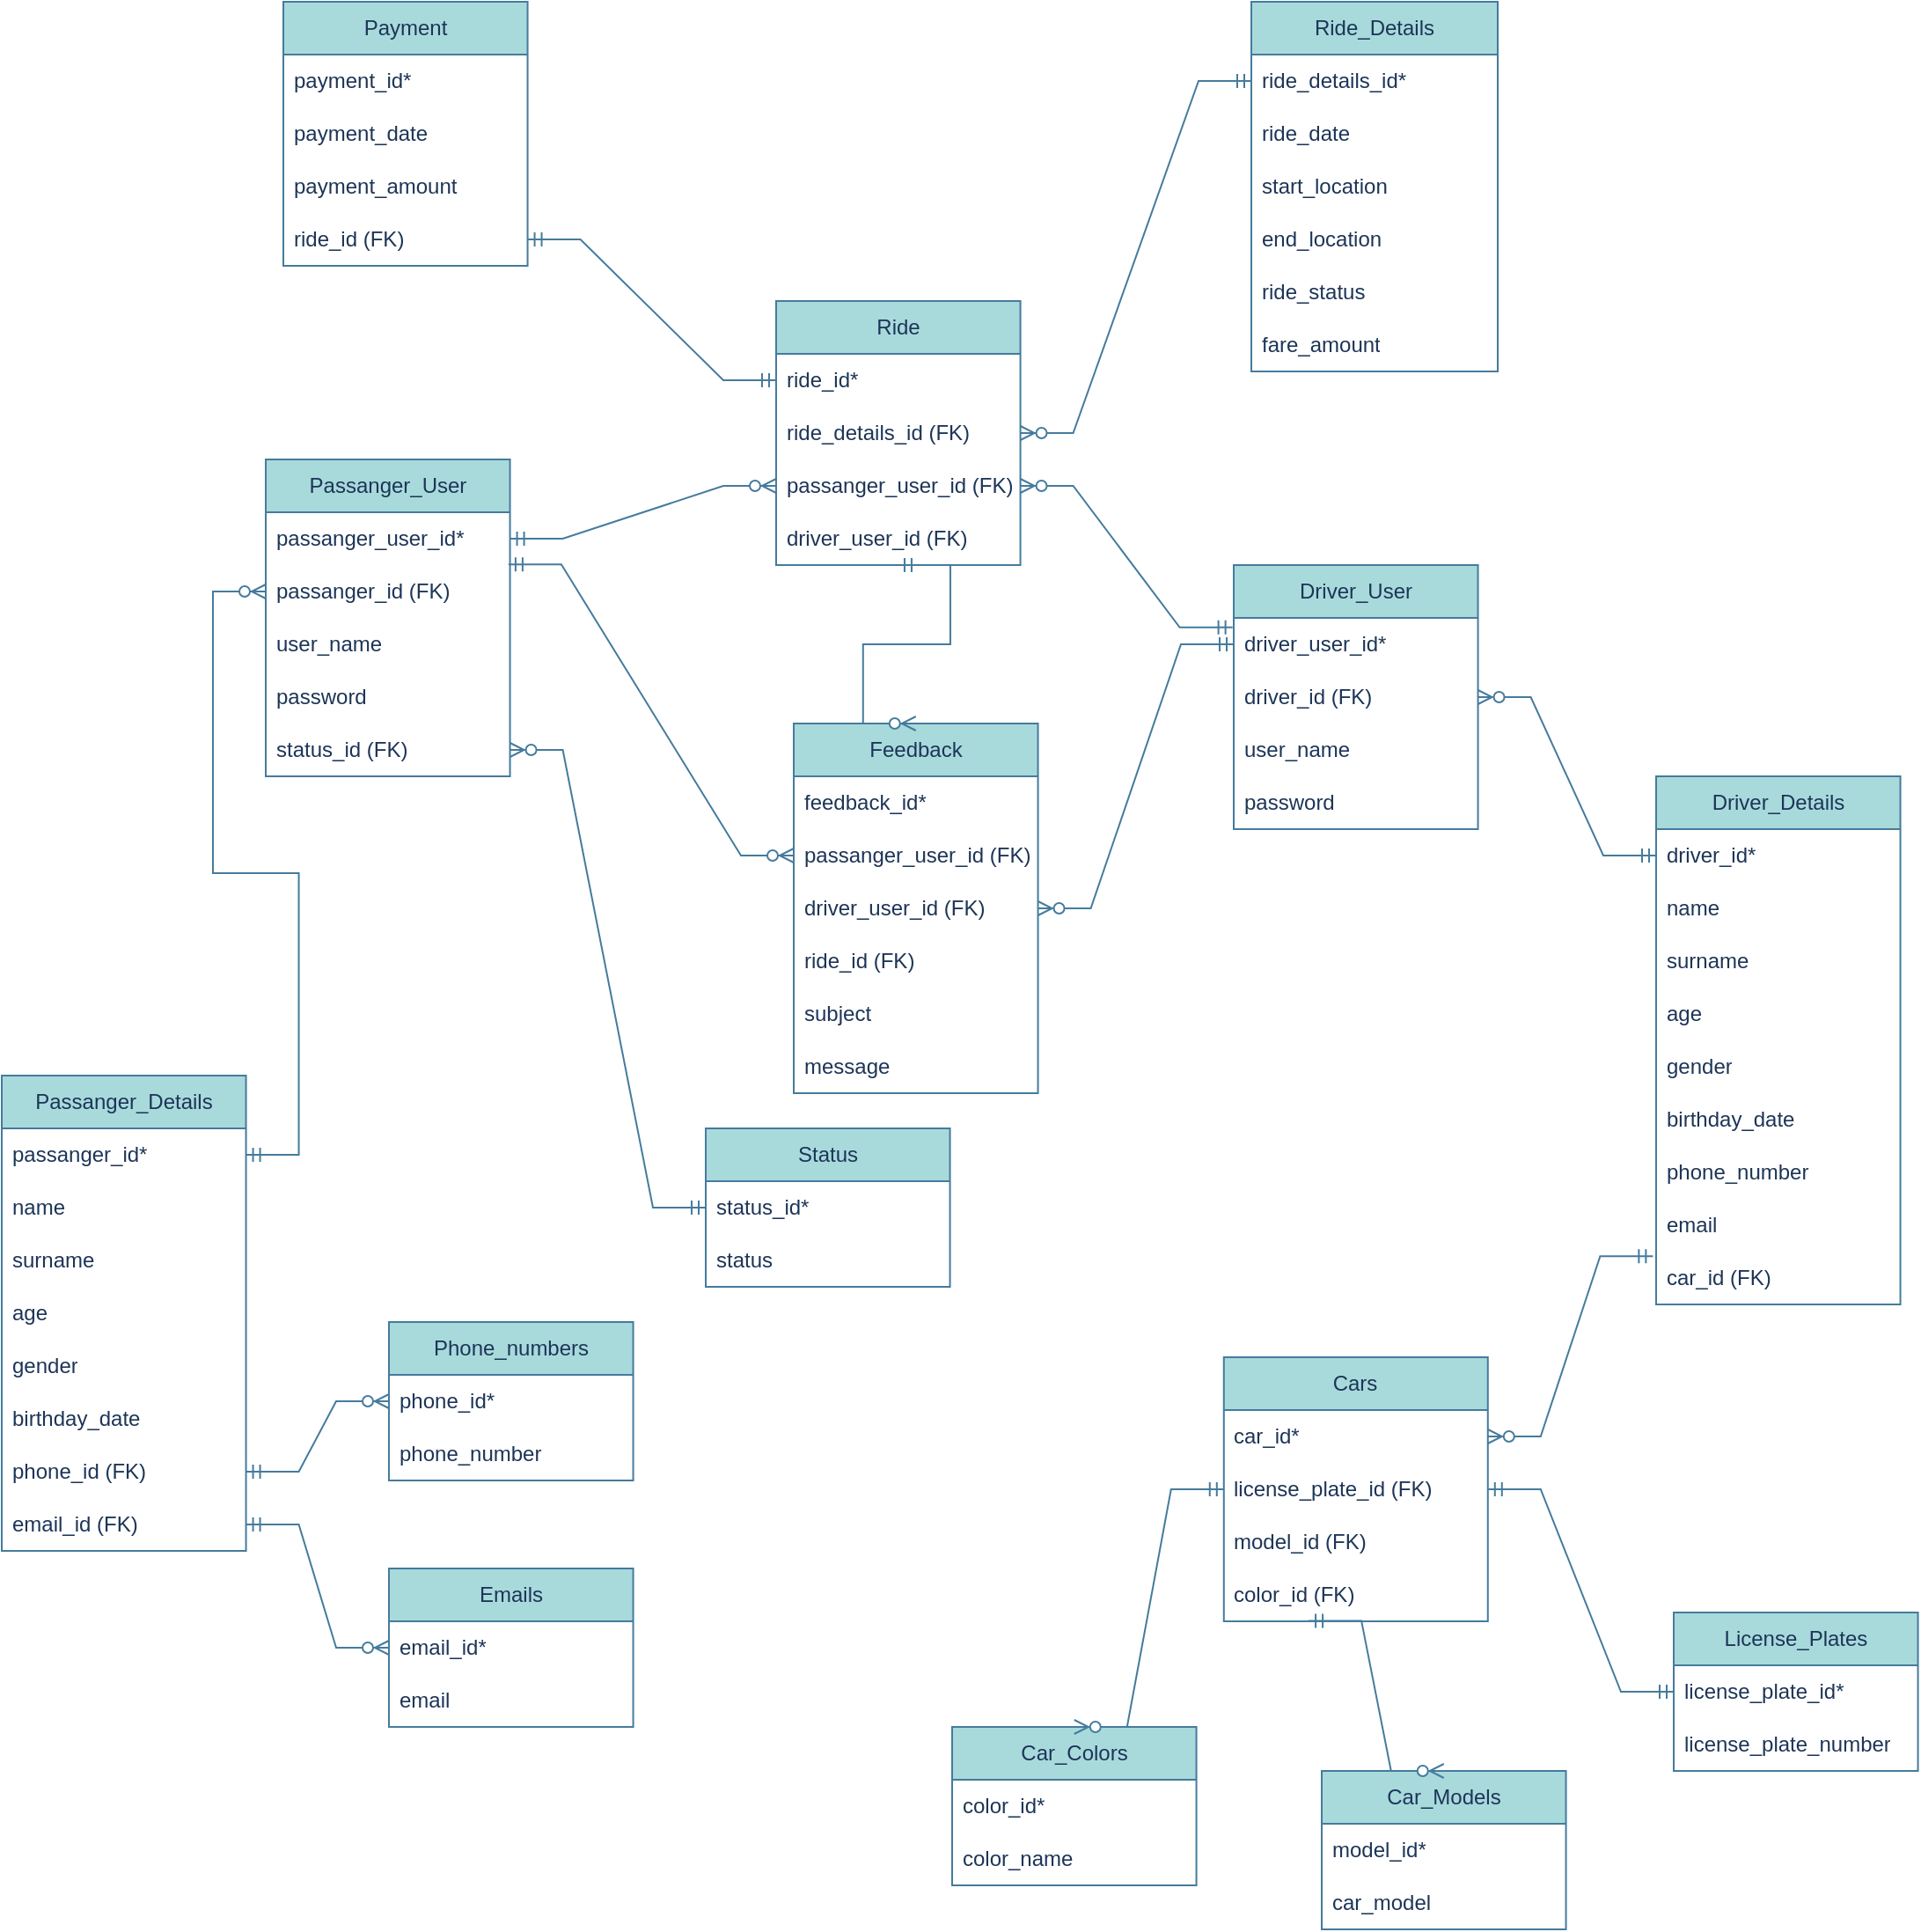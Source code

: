 <mxfile version="21.1.2" type="device">
  <diagram name="Page-1" id="oypxQ4XIu0FFfXPe1J0q">
    <mxGraphModel dx="1758" dy="2273" grid="1" gridSize="10" guides="1" tooltips="1" connect="1" arrows="1" fold="1" page="1" pageScale="1" pageWidth="1920" pageHeight="1200" math="0" shadow="0">
      <root>
        <mxCell id="0" />
        <mxCell id="1" parent="0" />
        <mxCell id="calgERfjeMDnUKyduBk7-1" value="Passanger_User" style="swimlane;fontStyle=0;childLayout=stackLayout;horizontal=1;startSize=30;horizontalStack=0;resizeParent=1;resizeParentMax=0;resizeLast=0;collapsible=1;marginBottom=0;whiteSpace=wrap;html=1;verticalAlign=middle;labelBackgroundColor=none;fillColor=#A8DADC;strokeColor=#457B9D;fontColor=#1D3557;rounded=0;" vertex="1" parent="1">
          <mxGeometry x="480" y="-190" width="138.78" height="180" as="geometry">
            <mxRectangle x="280" y="350" width="100" height="30" as="alternateBounds" />
          </mxGeometry>
        </mxCell>
        <mxCell id="calgERfjeMDnUKyduBk7-2" value="passanger_user_id*" style="text;strokeColor=none;fillColor=none;align=left;verticalAlign=middle;spacingLeft=4;spacingRight=4;overflow=hidden;points=[[0,0.5],[1,0.5]];portConstraint=eastwest;rotatable=0;whiteSpace=wrap;html=1;labelBackgroundColor=none;fontColor=#1D3557;rounded=0;" vertex="1" parent="calgERfjeMDnUKyduBk7-1">
          <mxGeometry y="30" width="138.78" height="30" as="geometry" />
        </mxCell>
        <mxCell id="calgERfjeMDnUKyduBk7-24" value="passanger_id (FK)" style="text;strokeColor=none;fillColor=none;align=left;verticalAlign=middle;spacingLeft=4;spacingRight=4;overflow=hidden;points=[[0,0.5],[1,0.5]];portConstraint=eastwest;rotatable=0;whiteSpace=wrap;html=1;labelBackgroundColor=none;fontColor=#1D3557;rounded=0;" vertex="1" parent="calgERfjeMDnUKyduBk7-1">
          <mxGeometry y="60" width="138.78" height="30" as="geometry" />
        </mxCell>
        <mxCell id="calgERfjeMDnUKyduBk7-3" value="user_name" style="text;strokeColor=none;fillColor=none;align=left;verticalAlign=middle;spacingLeft=4;spacingRight=4;overflow=hidden;points=[[0,0.5],[1,0.5]];portConstraint=eastwest;rotatable=0;whiteSpace=wrap;html=1;labelBackgroundColor=none;fontColor=#1D3557;rounded=0;" vertex="1" parent="calgERfjeMDnUKyduBk7-1">
          <mxGeometry y="90" width="138.78" height="30" as="geometry" />
        </mxCell>
        <mxCell id="calgERfjeMDnUKyduBk7-10" value="password" style="text;strokeColor=none;fillColor=none;align=left;verticalAlign=middle;spacingLeft=4;spacingRight=4;overflow=hidden;points=[[0,0.5],[1,0.5]];portConstraint=eastwest;rotatable=0;whiteSpace=wrap;html=1;labelBackgroundColor=none;fontColor=#1D3557;rounded=0;" vertex="1" parent="calgERfjeMDnUKyduBk7-1">
          <mxGeometry y="120" width="138.78" height="30" as="geometry" />
        </mxCell>
        <mxCell id="calgERfjeMDnUKyduBk7-117" value="status_id (FK)" style="text;strokeColor=none;fillColor=none;align=left;verticalAlign=middle;spacingLeft=4;spacingRight=4;overflow=hidden;points=[[0,0.5],[1,0.5]];portConstraint=eastwest;rotatable=0;whiteSpace=wrap;html=1;labelBackgroundColor=none;fontColor=#1D3557;rounded=0;" vertex="1" parent="calgERfjeMDnUKyduBk7-1">
          <mxGeometry y="150" width="138.78" height="30" as="geometry" />
        </mxCell>
        <mxCell id="calgERfjeMDnUKyduBk7-16" value="Passanger_Details" style="swimlane;fontStyle=0;childLayout=stackLayout;horizontal=1;startSize=30;horizontalStack=0;resizeParent=1;resizeParentMax=0;resizeLast=0;collapsible=1;marginBottom=0;whiteSpace=wrap;html=1;verticalAlign=middle;labelBackgroundColor=none;fillColor=#A8DADC;strokeColor=#457B9D;fontColor=#1D3557;rounded=0;" vertex="1" parent="1">
          <mxGeometry x="330" y="160" width="138.78" height="270" as="geometry">
            <mxRectangle x="280" y="350" width="100" height="30" as="alternateBounds" />
          </mxGeometry>
        </mxCell>
        <mxCell id="calgERfjeMDnUKyduBk7-17" value="passanger_id*" style="text;strokeColor=none;fillColor=none;align=left;verticalAlign=middle;spacingLeft=4;spacingRight=4;overflow=hidden;points=[[0,0.5],[1,0.5]];portConstraint=eastwest;rotatable=0;whiteSpace=wrap;html=1;labelBackgroundColor=none;fontColor=#1D3557;rounded=0;" vertex="1" parent="calgERfjeMDnUKyduBk7-16">
          <mxGeometry y="30" width="138.78" height="30" as="geometry" />
        </mxCell>
        <mxCell id="calgERfjeMDnUKyduBk7-18" value="name" style="text;strokeColor=none;fillColor=none;align=left;verticalAlign=middle;spacingLeft=4;spacingRight=4;overflow=hidden;points=[[0,0.5],[1,0.5]];portConstraint=eastwest;rotatable=0;whiteSpace=wrap;html=1;labelBackgroundColor=none;fontColor=#1D3557;rounded=0;" vertex="1" parent="calgERfjeMDnUKyduBk7-16">
          <mxGeometry y="60" width="138.78" height="30" as="geometry" />
        </mxCell>
        <mxCell id="calgERfjeMDnUKyduBk7-19" value="surname" style="text;strokeColor=none;fillColor=none;align=left;verticalAlign=middle;spacingLeft=4;spacingRight=4;overflow=hidden;points=[[0,0.5],[1,0.5]];portConstraint=eastwest;rotatable=0;whiteSpace=wrap;html=1;labelBackgroundColor=none;fontColor=#1D3557;rounded=0;" vertex="1" parent="calgERfjeMDnUKyduBk7-16">
          <mxGeometry y="90" width="138.78" height="30" as="geometry" />
        </mxCell>
        <mxCell id="calgERfjeMDnUKyduBk7-23" value="age" style="text;strokeColor=none;fillColor=none;align=left;verticalAlign=middle;spacingLeft=4;spacingRight=4;overflow=hidden;points=[[0,0.5],[1,0.5]];portConstraint=eastwest;rotatable=0;whiteSpace=wrap;html=1;labelBackgroundColor=none;fontColor=#1D3557;rounded=0;" vertex="1" parent="calgERfjeMDnUKyduBk7-16">
          <mxGeometry y="120" width="138.78" height="30" as="geometry" />
        </mxCell>
        <mxCell id="calgERfjeMDnUKyduBk7-27" value="gender" style="text;strokeColor=none;fillColor=none;align=left;verticalAlign=middle;spacingLeft=4;spacingRight=4;overflow=hidden;points=[[0,0.5],[1,0.5]];portConstraint=eastwest;rotatable=0;whiteSpace=wrap;html=1;labelBackgroundColor=none;fontColor=#1D3557;rounded=0;" vertex="1" parent="calgERfjeMDnUKyduBk7-16">
          <mxGeometry y="150" width="138.78" height="30" as="geometry" />
        </mxCell>
        <mxCell id="calgERfjeMDnUKyduBk7-22" value="birthday_date" style="text;strokeColor=none;fillColor=none;align=left;verticalAlign=middle;spacingLeft=4;spacingRight=4;overflow=hidden;points=[[0,0.5],[1,0.5]];portConstraint=eastwest;rotatable=0;whiteSpace=wrap;html=1;labelBackgroundColor=none;fontColor=#1D3557;rounded=0;" vertex="1" parent="calgERfjeMDnUKyduBk7-16">
          <mxGeometry y="180" width="138.78" height="30" as="geometry" />
        </mxCell>
        <mxCell id="calgERfjeMDnUKyduBk7-21" value="phone_id (FK)" style="text;strokeColor=none;fillColor=none;align=left;verticalAlign=middle;spacingLeft=4;spacingRight=4;overflow=hidden;points=[[0,0.5],[1,0.5]];portConstraint=eastwest;rotatable=0;whiteSpace=wrap;html=1;labelBackgroundColor=none;fontColor=#1D3557;rounded=0;" vertex="1" parent="calgERfjeMDnUKyduBk7-16">
          <mxGeometry y="210" width="138.78" height="30" as="geometry" />
        </mxCell>
        <mxCell id="calgERfjeMDnUKyduBk7-25" value="email_id (FK)" style="text;strokeColor=none;fillColor=none;align=left;verticalAlign=middle;spacingLeft=4;spacingRight=4;overflow=hidden;points=[[0,0.5],[1,0.5]];portConstraint=eastwest;rotatable=0;whiteSpace=wrap;html=1;labelBackgroundColor=none;fontColor=#1D3557;rounded=0;" vertex="1" parent="calgERfjeMDnUKyduBk7-16">
          <mxGeometry y="240" width="138.78" height="30" as="geometry" />
        </mxCell>
        <mxCell id="calgERfjeMDnUKyduBk7-28" value="" style="edgeStyle=entityRelationEdgeStyle;fontSize=12;html=1;endArrow=ERzeroToMany;startArrow=ERmandOne;rounded=0;exitX=1;exitY=0.5;exitDx=0;exitDy=0;entryX=0;entryY=0.5;entryDx=0;entryDy=0;labelBackgroundColor=none;fontColor=default;strokeColor=#457B9D;" edge="1" parent="1" source="calgERfjeMDnUKyduBk7-17" target="calgERfjeMDnUKyduBk7-24">
          <mxGeometry width="100" height="100" relative="1" as="geometry">
            <mxPoint x="286" y="780" as="sourcePoint" />
            <mxPoint x="386" y="680" as="targetPoint" />
          </mxGeometry>
        </mxCell>
        <mxCell id="calgERfjeMDnUKyduBk7-29" value="Driver_User" style="swimlane;fontStyle=0;childLayout=stackLayout;horizontal=1;startSize=30;horizontalStack=0;resizeParent=1;resizeParentMax=0;resizeLast=0;collapsible=1;marginBottom=0;whiteSpace=wrap;html=1;verticalAlign=middle;labelBackgroundColor=none;fillColor=#A8DADC;strokeColor=#457B9D;fontColor=#1D3557;rounded=0;" vertex="1" parent="1">
          <mxGeometry x="1030" y="-130" width="138.78" height="150" as="geometry">
            <mxRectangle x="280" y="350" width="100" height="30" as="alternateBounds" />
          </mxGeometry>
        </mxCell>
        <mxCell id="calgERfjeMDnUKyduBk7-30" value="driver_user_id*" style="text;strokeColor=none;fillColor=none;align=left;verticalAlign=middle;spacingLeft=4;spacingRight=4;overflow=hidden;points=[[0,0.5],[1,0.5]];portConstraint=eastwest;rotatable=0;whiteSpace=wrap;html=1;labelBackgroundColor=none;fontColor=#1D3557;rounded=0;" vertex="1" parent="calgERfjeMDnUKyduBk7-29">
          <mxGeometry y="30" width="138.78" height="30" as="geometry" />
        </mxCell>
        <mxCell id="calgERfjeMDnUKyduBk7-37" value="driver_id (FK)" style="text;strokeColor=none;fillColor=none;align=left;verticalAlign=middle;spacingLeft=4;spacingRight=4;overflow=hidden;points=[[0,0.5],[1,0.5]];portConstraint=eastwest;rotatable=0;whiteSpace=wrap;html=1;labelBackgroundColor=none;fontColor=#1D3557;rounded=0;" vertex="1" parent="calgERfjeMDnUKyduBk7-29">
          <mxGeometry y="60" width="138.78" height="30" as="geometry" />
        </mxCell>
        <mxCell id="calgERfjeMDnUKyduBk7-36" value="user_name" style="text;strokeColor=none;fillColor=none;align=left;verticalAlign=middle;spacingLeft=4;spacingRight=4;overflow=hidden;points=[[0,0.5],[1,0.5]];portConstraint=eastwest;rotatable=0;whiteSpace=wrap;html=1;labelBackgroundColor=none;fontColor=#1D3557;rounded=0;" vertex="1" parent="calgERfjeMDnUKyduBk7-29">
          <mxGeometry y="90" width="138.78" height="30" as="geometry" />
        </mxCell>
        <mxCell id="calgERfjeMDnUKyduBk7-35" value="password" style="text;strokeColor=none;fillColor=none;align=left;verticalAlign=middle;spacingLeft=4;spacingRight=4;overflow=hidden;points=[[0,0.5],[1,0.5]];portConstraint=eastwest;rotatable=0;whiteSpace=wrap;html=1;labelBackgroundColor=none;fontColor=#1D3557;rounded=0;" vertex="1" parent="calgERfjeMDnUKyduBk7-29">
          <mxGeometry y="120" width="138.78" height="30" as="geometry" />
        </mxCell>
        <mxCell id="calgERfjeMDnUKyduBk7-38" value="Driver_Details" style="swimlane;fontStyle=0;childLayout=stackLayout;horizontal=1;startSize=30;horizontalStack=0;resizeParent=1;resizeParentMax=0;resizeLast=0;collapsible=1;marginBottom=0;whiteSpace=wrap;html=1;verticalAlign=middle;labelBackgroundColor=none;fillColor=#A8DADC;strokeColor=#457B9D;fontColor=#1D3557;rounded=0;" vertex="1" parent="1">
          <mxGeometry x="1270" y="-10" width="138.78" height="300" as="geometry">
            <mxRectangle x="280" y="350" width="100" height="30" as="alternateBounds" />
          </mxGeometry>
        </mxCell>
        <mxCell id="calgERfjeMDnUKyduBk7-39" value="driver_id*" style="text;strokeColor=none;fillColor=none;align=left;verticalAlign=middle;spacingLeft=4;spacingRight=4;overflow=hidden;points=[[0,0.5],[1,0.5]];portConstraint=eastwest;rotatable=0;whiteSpace=wrap;html=1;labelBackgroundColor=none;fontColor=#1D3557;rounded=0;" vertex="1" parent="calgERfjeMDnUKyduBk7-38">
          <mxGeometry y="30" width="138.78" height="30" as="geometry" />
        </mxCell>
        <mxCell id="calgERfjeMDnUKyduBk7-40" value="name" style="text;strokeColor=none;fillColor=none;align=left;verticalAlign=middle;spacingLeft=4;spacingRight=4;overflow=hidden;points=[[0,0.5],[1,0.5]];portConstraint=eastwest;rotatable=0;whiteSpace=wrap;html=1;labelBackgroundColor=none;fontColor=#1D3557;rounded=0;" vertex="1" parent="calgERfjeMDnUKyduBk7-38">
          <mxGeometry y="60" width="138.78" height="30" as="geometry" />
        </mxCell>
        <mxCell id="calgERfjeMDnUKyduBk7-41" value="surname" style="text;strokeColor=none;fillColor=none;align=left;verticalAlign=middle;spacingLeft=4;spacingRight=4;overflow=hidden;points=[[0,0.5],[1,0.5]];portConstraint=eastwest;rotatable=0;whiteSpace=wrap;html=1;labelBackgroundColor=none;fontColor=#1D3557;rounded=0;" vertex="1" parent="calgERfjeMDnUKyduBk7-38">
          <mxGeometry y="90" width="138.78" height="30" as="geometry" />
        </mxCell>
        <mxCell id="calgERfjeMDnUKyduBk7-42" value="age" style="text;strokeColor=none;fillColor=none;align=left;verticalAlign=middle;spacingLeft=4;spacingRight=4;overflow=hidden;points=[[0,0.5],[1,0.5]];portConstraint=eastwest;rotatable=0;whiteSpace=wrap;html=1;labelBackgroundColor=none;fontColor=#1D3557;rounded=0;" vertex="1" parent="calgERfjeMDnUKyduBk7-38">
          <mxGeometry y="120" width="138.78" height="30" as="geometry" />
        </mxCell>
        <mxCell id="calgERfjeMDnUKyduBk7-43" value="gender" style="text;strokeColor=none;fillColor=none;align=left;verticalAlign=middle;spacingLeft=4;spacingRight=4;overflow=hidden;points=[[0,0.5],[1,0.5]];portConstraint=eastwest;rotatable=0;whiteSpace=wrap;html=1;labelBackgroundColor=none;fontColor=#1D3557;rounded=0;" vertex="1" parent="calgERfjeMDnUKyduBk7-38">
          <mxGeometry y="150" width="138.78" height="30" as="geometry" />
        </mxCell>
        <mxCell id="calgERfjeMDnUKyduBk7-44" value="birthday_date" style="text;strokeColor=none;fillColor=none;align=left;verticalAlign=middle;spacingLeft=4;spacingRight=4;overflow=hidden;points=[[0,0.5],[1,0.5]];portConstraint=eastwest;rotatable=0;whiteSpace=wrap;html=1;labelBackgroundColor=none;fontColor=#1D3557;rounded=0;" vertex="1" parent="calgERfjeMDnUKyduBk7-38">
          <mxGeometry y="180" width="138.78" height="30" as="geometry" />
        </mxCell>
        <mxCell id="calgERfjeMDnUKyduBk7-45" value="phone_number" style="text;strokeColor=none;fillColor=none;align=left;verticalAlign=middle;spacingLeft=4;spacingRight=4;overflow=hidden;points=[[0,0.5],[1,0.5]];portConstraint=eastwest;rotatable=0;whiteSpace=wrap;html=1;labelBackgroundColor=none;fontColor=#1D3557;rounded=0;" vertex="1" parent="calgERfjeMDnUKyduBk7-38">
          <mxGeometry y="210" width="138.78" height="30" as="geometry" />
        </mxCell>
        <mxCell id="calgERfjeMDnUKyduBk7-46" value="email" style="text;strokeColor=none;fillColor=none;align=left;verticalAlign=middle;spacingLeft=4;spacingRight=4;overflow=hidden;points=[[0,0.5],[1,0.5]];portConstraint=eastwest;rotatable=0;whiteSpace=wrap;html=1;labelBackgroundColor=none;fontColor=#1D3557;rounded=0;" vertex="1" parent="calgERfjeMDnUKyduBk7-38">
          <mxGeometry y="240" width="138.78" height="30" as="geometry" />
        </mxCell>
        <mxCell id="calgERfjeMDnUKyduBk7-49" value="car_id (FK)" style="text;strokeColor=none;fillColor=none;align=left;verticalAlign=middle;spacingLeft=4;spacingRight=4;overflow=hidden;points=[[0,0.5],[1,0.5]];portConstraint=eastwest;rotatable=0;whiteSpace=wrap;html=1;labelBackgroundColor=none;fontColor=#1D3557;rounded=0;" vertex="1" parent="calgERfjeMDnUKyduBk7-38">
          <mxGeometry y="270" width="138.78" height="30" as="geometry" />
        </mxCell>
        <mxCell id="calgERfjeMDnUKyduBk7-50" value="Cars" style="swimlane;fontStyle=0;childLayout=stackLayout;horizontal=1;startSize=30;horizontalStack=0;resizeParent=1;resizeParentMax=0;resizeLast=0;collapsible=1;marginBottom=0;whiteSpace=wrap;html=1;verticalAlign=middle;labelBackgroundColor=none;fillColor=#A8DADC;strokeColor=#457B9D;fontColor=#1D3557;rounded=0;" vertex="1" parent="1">
          <mxGeometry x="1024.39" y="320" width="150" height="150" as="geometry">
            <mxRectangle x="280" y="350" width="100" height="30" as="alternateBounds" />
          </mxGeometry>
        </mxCell>
        <mxCell id="calgERfjeMDnUKyduBk7-51" value="car_id*" style="text;strokeColor=none;fillColor=none;align=left;verticalAlign=middle;spacingLeft=4;spacingRight=4;overflow=hidden;points=[[0,0.5],[1,0.5]];portConstraint=eastwest;rotatable=0;whiteSpace=wrap;html=1;labelBackgroundColor=none;fontColor=#1D3557;rounded=0;" vertex="1" parent="calgERfjeMDnUKyduBk7-50">
          <mxGeometry y="30" width="150" height="30" as="geometry" />
        </mxCell>
        <mxCell id="calgERfjeMDnUKyduBk7-55" value="license_plate_id (FK)" style="text;strokeColor=none;fillColor=none;align=left;verticalAlign=middle;spacingLeft=4;spacingRight=4;overflow=hidden;points=[[0,0.5],[1,0.5]];portConstraint=eastwest;rotatable=0;whiteSpace=wrap;html=1;labelBackgroundColor=none;fontColor=#1D3557;rounded=0;" vertex="1" parent="calgERfjeMDnUKyduBk7-50">
          <mxGeometry y="60" width="150" height="30" as="geometry" />
        </mxCell>
        <mxCell id="calgERfjeMDnUKyduBk7-52" value="model_id (FK)" style="text;strokeColor=none;fillColor=none;align=left;verticalAlign=middle;spacingLeft=4;spacingRight=4;overflow=hidden;points=[[0,0.5],[1,0.5]];portConstraint=eastwest;rotatable=0;whiteSpace=wrap;html=1;labelBackgroundColor=none;fontColor=#1D3557;rounded=0;" vertex="1" parent="calgERfjeMDnUKyduBk7-50">
          <mxGeometry y="90" width="150" height="30" as="geometry" />
        </mxCell>
        <mxCell id="calgERfjeMDnUKyduBk7-54" value="color_id (FK)" style="text;strokeColor=none;fillColor=none;align=left;verticalAlign=middle;spacingLeft=4;spacingRight=4;overflow=hidden;points=[[0,0.5],[1,0.5]];portConstraint=eastwest;rotatable=0;whiteSpace=wrap;html=1;labelBackgroundColor=none;fontColor=#1D3557;rounded=0;" vertex="1" parent="calgERfjeMDnUKyduBk7-50">
          <mxGeometry y="120" width="150" height="30" as="geometry" />
        </mxCell>
        <mxCell id="calgERfjeMDnUKyduBk7-56" value="License_Plates" style="swimlane;fontStyle=0;childLayout=stackLayout;horizontal=1;startSize=30;horizontalStack=0;resizeParent=1;resizeParentMax=0;resizeLast=0;collapsible=1;marginBottom=0;whiteSpace=wrap;html=1;verticalAlign=middle;labelBackgroundColor=none;fillColor=#A8DADC;strokeColor=#457B9D;fontColor=#1D3557;rounded=0;" vertex="1" parent="1">
          <mxGeometry x="1280" y="465" width="138.78" height="90" as="geometry">
            <mxRectangle x="280" y="350" width="100" height="30" as="alternateBounds" />
          </mxGeometry>
        </mxCell>
        <mxCell id="calgERfjeMDnUKyduBk7-57" value="license_plate_id*" style="text;strokeColor=none;fillColor=none;align=left;verticalAlign=middle;spacingLeft=4;spacingRight=4;overflow=hidden;points=[[0,0.5],[1,0.5]];portConstraint=eastwest;rotatable=0;whiteSpace=wrap;html=1;labelBackgroundColor=none;fontColor=#1D3557;rounded=0;" vertex="1" parent="calgERfjeMDnUKyduBk7-56">
          <mxGeometry y="30" width="138.78" height="30" as="geometry" />
        </mxCell>
        <mxCell id="calgERfjeMDnUKyduBk7-58" value="license_plate_number" style="text;strokeColor=none;fillColor=none;align=left;verticalAlign=middle;spacingLeft=4;spacingRight=4;overflow=hidden;points=[[0,0.5],[1,0.5]];portConstraint=eastwest;rotatable=0;whiteSpace=wrap;html=1;labelBackgroundColor=none;fontColor=#1D3557;rounded=0;" vertex="1" parent="calgERfjeMDnUKyduBk7-56">
          <mxGeometry y="60" width="138.78" height="30" as="geometry" />
        </mxCell>
        <mxCell id="calgERfjeMDnUKyduBk7-61" value="Car_Models" style="swimlane;fontStyle=0;childLayout=stackLayout;horizontal=1;startSize=30;horizontalStack=0;resizeParent=1;resizeParentMax=0;resizeLast=0;collapsible=1;marginBottom=0;whiteSpace=wrap;html=1;verticalAlign=middle;labelBackgroundColor=none;fillColor=#A8DADC;strokeColor=#457B9D;fontColor=#1D3557;rounded=0;" vertex="1" parent="1">
          <mxGeometry x="1080" y="555" width="138.78" height="90" as="geometry">
            <mxRectangle x="280" y="350" width="100" height="30" as="alternateBounds" />
          </mxGeometry>
        </mxCell>
        <mxCell id="calgERfjeMDnUKyduBk7-62" value="model_id*" style="text;strokeColor=none;fillColor=none;align=left;verticalAlign=middle;spacingLeft=4;spacingRight=4;overflow=hidden;points=[[0,0.5],[1,0.5]];portConstraint=eastwest;rotatable=0;whiteSpace=wrap;html=1;labelBackgroundColor=none;fontColor=#1D3557;rounded=0;" vertex="1" parent="calgERfjeMDnUKyduBk7-61">
          <mxGeometry y="30" width="138.78" height="30" as="geometry" />
        </mxCell>
        <mxCell id="calgERfjeMDnUKyduBk7-63" value="car_model" style="text;strokeColor=none;fillColor=none;align=left;verticalAlign=middle;spacingLeft=4;spacingRight=4;overflow=hidden;points=[[0,0.5],[1,0.5]];portConstraint=eastwest;rotatable=0;whiteSpace=wrap;html=1;labelBackgroundColor=none;fontColor=#1D3557;rounded=0;" vertex="1" parent="calgERfjeMDnUKyduBk7-61">
          <mxGeometry y="60" width="138.78" height="30" as="geometry" />
        </mxCell>
        <mxCell id="calgERfjeMDnUKyduBk7-64" value="Car_Colors" style="swimlane;fontStyle=0;childLayout=stackLayout;horizontal=1;startSize=30;horizontalStack=0;resizeParent=1;resizeParentMax=0;resizeLast=0;collapsible=1;marginBottom=0;whiteSpace=wrap;html=1;verticalAlign=middle;labelBackgroundColor=none;fillColor=#A8DADC;strokeColor=#457B9D;fontColor=#1D3557;rounded=0;" vertex="1" parent="1">
          <mxGeometry x="870" y="530" width="138.78" height="90" as="geometry">
            <mxRectangle x="280" y="350" width="100" height="30" as="alternateBounds" />
          </mxGeometry>
        </mxCell>
        <mxCell id="calgERfjeMDnUKyduBk7-66" value="color_id*" style="text;strokeColor=none;fillColor=none;align=left;verticalAlign=middle;spacingLeft=4;spacingRight=4;overflow=hidden;points=[[0,0.5],[1,0.5]];portConstraint=eastwest;rotatable=0;whiteSpace=wrap;html=1;labelBackgroundColor=none;fontColor=#1D3557;rounded=0;" vertex="1" parent="calgERfjeMDnUKyduBk7-64">
          <mxGeometry y="30" width="138.78" height="30" as="geometry" />
        </mxCell>
        <mxCell id="calgERfjeMDnUKyduBk7-68" value="color_name" style="text;strokeColor=none;fillColor=none;align=left;verticalAlign=middle;spacingLeft=4;spacingRight=4;overflow=hidden;points=[[0,0.5],[1,0.5]];portConstraint=eastwest;rotatable=0;whiteSpace=wrap;html=1;labelBackgroundColor=none;fontColor=#1D3557;rounded=0;" vertex="1" parent="calgERfjeMDnUKyduBk7-64">
          <mxGeometry y="60" width="138.78" height="30" as="geometry" />
        </mxCell>
        <mxCell id="calgERfjeMDnUKyduBk7-69" value="" style="edgeStyle=entityRelationEdgeStyle;fontSize=12;html=1;endArrow=ERmandOne;startArrow=ERmandOne;rounded=0;entryX=0;entryY=0.5;entryDx=0;entryDy=0;exitX=1;exitY=0.5;exitDx=0;exitDy=0;labelBackgroundColor=none;fontColor=default;strokeColor=#457B9D;" edge="1" parent="1" source="calgERfjeMDnUKyduBk7-55" target="calgERfjeMDnUKyduBk7-57">
          <mxGeometry width="100" height="100" relative="1" as="geometry">
            <mxPoint x="1525" y="774" as="sourcePoint" />
            <mxPoint x="1656" y="680" as="targetPoint" />
          </mxGeometry>
        </mxCell>
        <mxCell id="calgERfjeMDnUKyduBk7-70" value="" style="edgeStyle=entityRelationEdgeStyle;fontSize=12;html=1;endArrow=ERzeroToMany;startArrow=ERmandOne;rounded=0;entryX=0.5;entryY=0;entryDx=0;entryDy=0;exitX=0.321;exitY=0.99;exitDx=0;exitDy=0;labelBackgroundColor=none;fontColor=default;strokeColor=#457B9D;exitPerimeter=0;" edge="1" parent="1" source="calgERfjeMDnUKyduBk7-54" target="calgERfjeMDnUKyduBk7-61">
          <mxGeometry width="100" height="100" relative="1" as="geometry">
            <mxPoint x="1536" y="930" as="sourcePoint" />
            <mxPoint x="1636" y="830" as="targetPoint" />
          </mxGeometry>
        </mxCell>
        <mxCell id="calgERfjeMDnUKyduBk7-71" value="" style="edgeStyle=entityRelationEdgeStyle;fontSize=12;html=1;endArrow=ERzeroToMany;startArrow=ERmandOne;rounded=0;labelBackgroundColor=none;fontColor=default;strokeColor=#457B9D;exitX=0;exitY=0.5;exitDx=0;exitDy=0;entryX=0.5;entryY=0;entryDx=0;entryDy=0;" edge="1" parent="1" source="calgERfjeMDnUKyduBk7-55" target="calgERfjeMDnUKyduBk7-64">
          <mxGeometry width="100" height="100" relative="1" as="geometry">
            <mxPoint x="1559" y="505" as="sourcePoint" />
            <mxPoint x="1340" y="685" as="targetPoint" />
          </mxGeometry>
        </mxCell>
        <mxCell id="calgERfjeMDnUKyduBk7-72" value="" style="edgeStyle=entityRelationEdgeStyle;fontSize=12;html=1;endArrow=ERzeroToMany;startArrow=ERmandOne;rounded=0;exitX=-0.013;exitY=0.086;exitDx=0;exitDy=0;entryX=1;entryY=0.5;entryDx=0;entryDy=0;labelBackgroundColor=none;fontColor=default;strokeColor=#457B9D;exitPerimeter=0;" edge="1" parent="1" source="calgERfjeMDnUKyduBk7-49" target="calgERfjeMDnUKyduBk7-51">
          <mxGeometry width="100" height="100" relative="1" as="geometry">
            <mxPoint x="1286" y="870" as="sourcePoint" />
            <mxPoint x="1386" y="770" as="targetPoint" />
          </mxGeometry>
        </mxCell>
        <mxCell id="calgERfjeMDnUKyduBk7-73" value="" style="edgeStyle=entityRelationEdgeStyle;fontSize=12;html=1;endArrow=ERzeroToMany;startArrow=ERmandOne;rounded=0;exitX=0;exitY=0.5;exitDx=0;exitDy=0;entryX=1;entryY=0.5;entryDx=0;entryDy=0;labelBackgroundColor=none;fontColor=default;strokeColor=#457B9D;" edge="1" parent="1" source="calgERfjeMDnUKyduBk7-39" target="calgERfjeMDnUKyduBk7-37">
          <mxGeometry width="100" height="100" relative="1" as="geometry">
            <mxPoint x="696" y="860" as="sourcePoint" />
            <mxPoint x="796" y="760" as="targetPoint" />
          </mxGeometry>
        </mxCell>
        <mxCell id="calgERfjeMDnUKyduBk7-74" value="Ride" style="swimlane;fontStyle=0;childLayout=stackLayout;horizontal=1;startSize=30;horizontalStack=0;resizeParent=1;resizeParentMax=0;resizeLast=0;collapsible=1;marginBottom=0;whiteSpace=wrap;html=1;verticalAlign=middle;labelBackgroundColor=none;fillColor=#A8DADC;strokeColor=#457B9D;fontColor=#1D3557;rounded=0;" vertex="1" parent="1">
          <mxGeometry x="770" y="-280" width="138.78" height="150" as="geometry">
            <mxRectangle x="280" y="350" width="100" height="30" as="alternateBounds" />
          </mxGeometry>
        </mxCell>
        <mxCell id="calgERfjeMDnUKyduBk7-130" style="edgeStyle=orthogonalEdgeStyle;rounded=0;orthogonalLoop=1;jettySize=auto;html=1;exitX=1;exitY=0.5;exitDx=0;exitDy=0;labelBackgroundColor=none;fontColor=default;strokeColor=#457B9D;" edge="1" parent="calgERfjeMDnUKyduBk7-74" source="calgERfjeMDnUKyduBk7-75">
          <mxGeometry relative="1" as="geometry">
            <mxPoint x="138.421" y="45.421" as="targetPoint" />
          </mxGeometry>
        </mxCell>
        <mxCell id="calgERfjeMDnUKyduBk7-75" value="ride_id*" style="text;strokeColor=none;fillColor=none;align=left;verticalAlign=middle;spacingLeft=4;spacingRight=4;overflow=hidden;points=[[0,0.5],[1,0.5]];portConstraint=eastwest;rotatable=0;whiteSpace=wrap;html=1;labelBackgroundColor=none;fontColor=#1D3557;rounded=0;" vertex="1" parent="calgERfjeMDnUKyduBk7-74">
          <mxGeometry y="30" width="138.78" height="30" as="geometry" />
        </mxCell>
        <mxCell id="calgERfjeMDnUKyduBk7-76" value="ride_details_id (FK)" style="text;strokeColor=none;fillColor=none;align=left;verticalAlign=middle;spacingLeft=4;spacingRight=4;overflow=hidden;points=[[0,0.5],[1,0.5]];portConstraint=eastwest;rotatable=0;whiteSpace=wrap;html=1;labelBackgroundColor=none;fontColor=#1D3557;rounded=0;" vertex="1" parent="calgERfjeMDnUKyduBk7-74">
          <mxGeometry y="60" width="138.78" height="30" as="geometry" />
        </mxCell>
        <mxCell id="calgERfjeMDnUKyduBk7-77" value="passanger_user_id (FK)" style="text;strokeColor=none;fillColor=none;align=left;verticalAlign=middle;spacingLeft=4;spacingRight=4;overflow=hidden;points=[[0,0.5],[1,0.5]];portConstraint=eastwest;rotatable=0;whiteSpace=wrap;html=1;labelBackgroundColor=none;fontColor=#1D3557;rounded=0;" vertex="1" parent="calgERfjeMDnUKyduBk7-74">
          <mxGeometry y="90" width="138.78" height="30" as="geometry" />
        </mxCell>
        <mxCell id="calgERfjeMDnUKyduBk7-78" value="driver_user_id (FK)" style="text;strokeColor=none;fillColor=none;align=left;verticalAlign=middle;spacingLeft=4;spacingRight=4;overflow=hidden;points=[[0,0.5],[1,0.5]];portConstraint=eastwest;rotatable=0;whiteSpace=wrap;html=1;labelBackgroundColor=none;fontColor=#1D3557;rounded=0;" vertex="1" parent="calgERfjeMDnUKyduBk7-74">
          <mxGeometry y="120" width="138.78" height="30" as="geometry" />
        </mxCell>
        <mxCell id="calgERfjeMDnUKyduBk7-79" value="Ride_Details" style="swimlane;fontStyle=0;childLayout=stackLayout;horizontal=1;startSize=30;horizontalStack=0;resizeParent=1;resizeParentMax=0;resizeLast=0;collapsible=1;marginBottom=0;whiteSpace=wrap;html=1;verticalAlign=middle;labelBackgroundColor=none;fillColor=#A8DADC;strokeColor=#457B9D;fontColor=#1D3557;rounded=0;" vertex="1" parent="1">
          <mxGeometry x="1040" y="-450" width="140" height="210" as="geometry">
            <mxRectangle x="280" y="350" width="100" height="30" as="alternateBounds" />
          </mxGeometry>
        </mxCell>
        <mxCell id="calgERfjeMDnUKyduBk7-80" value="ride_details_id*" style="text;strokeColor=none;fillColor=none;align=left;verticalAlign=middle;spacingLeft=4;spacingRight=4;overflow=hidden;points=[[0,0.5],[1,0.5]];portConstraint=eastwest;rotatable=0;whiteSpace=wrap;html=1;labelBackgroundColor=none;fontColor=#1D3557;rounded=0;" vertex="1" parent="calgERfjeMDnUKyduBk7-79">
          <mxGeometry y="30" width="140" height="30" as="geometry" />
        </mxCell>
        <mxCell id="calgERfjeMDnUKyduBk7-88" value="ride_date" style="text;strokeColor=none;fillColor=none;align=left;verticalAlign=middle;spacingLeft=4;spacingRight=4;overflow=hidden;points=[[0,0.5],[1,0.5]];portConstraint=eastwest;rotatable=0;whiteSpace=wrap;html=1;labelBackgroundColor=none;fontColor=#1D3557;rounded=0;" vertex="1" parent="calgERfjeMDnUKyduBk7-79">
          <mxGeometry y="60" width="140" height="30" as="geometry" />
        </mxCell>
        <mxCell id="calgERfjeMDnUKyduBk7-87" value="start_location" style="text;strokeColor=none;fillColor=none;align=left;verticalAlign=middle;spacingLeft=4;spacingRight=4;overflow=hidden;points=[[0,0.5],[1,0.5]];portConstraint=eastwest;rotatable=0;whiteSpace=wrap;html=1;labelBackgroundColor=none;fontColor=#1D3557;rounded=0;" vertex="1" parent="calgERfjeMDnUKyduBk7-79">
          <mxGeometry y="90" width="140" height="30" as="geometry" />
        </mxCell>
        <mxCell id="calgERfjeMDnUKyduBk7-86" value="end_location" style="text;strokeColor=none;fillColor=none;align=left;verticalAlign=middle;spacingLeft=4;spacingRight=4;overflow=hidden;points=[[0,0.5],[1,0.5]];portConstraint=eastwest;rotatable=0;whiteSpace=wrap;html=1;labelBackgroundColor=none;fontColor=#1D3557;rounded=0;" vertex="1" parent="calgERfjeMDnUKyduBk7-79">
          <mxGeometry y="120" width="140" height="30" as="geometry" />
        </mxCell>
        <mxCell id="calgERfjeMDnUKyduBk7-85" value="ride_status" style="text;strokeColor=none;fillColor=none;align=left;verticalAlign=middle;spacingLeft=4;spacingRight=4;overflow=hidden;points=[[0,0.5],[1,0.5]];portConstraint=eastwest;rotatable=0;whiteSpace=wrap;html=1;labelBackgroundColor=none;fontColor=#1D3557;rounded=0;" vertex="1" parent="calgERfjeMDnUKyduBk7-79">
          <mxGeometry y="150" width="140" height="30" as="geometry" />
        </mxCell>
        <mxCell id="calgERfjeMDnUKyduBk7-84" value="fare_amount" style="text;strokeColor=none;fillColor=none;align=left;verticalAlign=middle;spacingLeft=4;spacingRight=4;overflow=hidden;points=[[0,0.5],[1,0.5]];portConstraint=eastwest;rotatable=0;whiteSpace=wrap;html=1;labelBackgroundColor=none;fontColor=#1D3557;rounded=0;" vertex="1" parent="calgERfjeMDnUKyduBk7-79">
          <mxGeometry y="180" width="140" height="30" as="geometry" />
        </mxCell>
        <mxCell id="calgERfjeMDnUKyduBk7-89" value="Emails" style="swimlane;fontStyle=0;childLayout=stackLayout;horizontal=1;startSize=30;horizontalStack=0;resizeParent=1;resizeParentMax=0;resizeLast=0;collapsible=1;marginBottom=0;whiteSpace=wrap;html=1;verticalAlign=middle;labelBackgroundColor=none;fillColor=#A8DADC;strokeColor=#457B9D;fontColor=#1D3557;rounded=0;" vertex="1" parent="1">
          <mxGeometry x="550" y="440" width="138.78" height="90" as="geometry">
            <mxRectangle x="280" y="350" width="100" height="30" as="alternateBounds" />
          </mxGeometry>
        </mxCell>
        <mxCell id="calgERfjeMDnUKyduBk7-90" value="email_id*" style="text;strokeColor=none;fillColor=none;align=left;verticalAlign=middle;spacingLeft=4;spacingRight=4;overflow=hidden;points=[[0,0.5],[1,0.5]];portConstraint=eastwest;rotatable=0;whiteSpace=wrap;html=1;labelBackgroundColor=none;fontColor=#1D3557;rounded=0;" vertex="1" parent="calgERfjeMDnUKyduBk7-89">
          <mxGeometry y="30" width="138.78" height="30" as="geometry" />
        </mxCell>
        <mxCell id="calgERfjeMDnUKyduBk7-91" value="email" style="text;strokeColor=none;fillColor=none;align=left;verticalAlign=middle;spacingLeft=4;spacingRight=4;overflow=hidden;points=[[0,0.5],[1,0.5]];portConstraint=eastwest;rotatable=0;whiteSpace=wrap;html=1;labelBackgroundColor=none;fontColor=#1D3557;rounded=0;" vertex="1" parent="calgERfjeMDnUKyduBk7-89">
          <mxGeometry y="60" width="138.78" height="30" as="geometry" />
        </mxCell>
        <mxCell id="calgERfjeMDnUKyduBk7-94" value="Phone_numbers" style="swimlane;fontStyle=0;childLayout=stackLayout;horizontal=1;startSize=30;horizontalStack=0;resizeParent=1;resizeParentMax=0;resizeLast=0;collapsible=1;marginBottom=0;whiteSpace=wrap;html=1;verticalAlign=middle;labelBackgroundColor=none;fillColor=#A8DADC;strokeColor=#457B9D;fontColor=#1D3557;rounded=0;" vertex="1" parent="1">
          <mxGeometry x="550" y="300" width="138.78" height="90" as="geometry">
            <mxRectangle x="280" y="350" width="100" height="30" as="alternateBounds" />
          </mxGeometry>
        </mxCell>
        <mxCell id="calgERfjeMDnUKyduBk7-95" value="phone_id*" style="text;strokeColor=none;fillColor=none;align=left;verticalAlign=middle;spacingLeft=4;spacingRight=4;overflow=hidden;points=[[0,0.5],[1,0.5]];portConstraint=eastwest;rotatable=0;whiteSpace=wrap;html=1;labelBackgroundColor=none;fontColor=#1D3557;rounded=0;" vertex="1" parent="calgERfjeMDnUKyduBk7-94">
          <mxGeometry y="30" width="138.78" height="30" as="geometry" />
        </mxCell>
        <mxCell id="calgERfjeMDnUKyduBk7-96" value="phone_number" style="text;strokeColor=none;fillColor=none;align=left;verticalAlign=middle;spacingLeft=4;spacingRight=4;overflow=hidden;points=[[0,0.5],[1,0.5]];portConstraint=eastwest;rotatable=0;whiteSpace=wrap;html=1;labelBackgroundColor=none;fontColor=#1D3557;rounded=0;" vertex="1" parent="calgERfjeMDnUKyduBk7-94">
          <mxGeometry y="60" width="138.78" height="30" as="geometry" />
        </mxCell>
        <mxCell id="calgERfjeMDnUKyduBk7-97" value="" style="edgeStyle=entityRelationEdgeStyle;fontSize=12;html=1;endArrow=ERzeroToMany;startArrow=ERmandOne;rounded=0;exitX=1;exitY=0.5;exitDx=0;exitDy=0;entryX=0;entryY=0.5;entryDx=0;entryDy=0;labelBackgroundColor=none;fontColor=default;strokeColor=#457B9D;" edge="1" parent="1" source="calgERfjeMDnUKyduBk7-21" target="calgERfjeMDnUKyduBk7-95">
          <mxGeometry width="100" height="100" relative="1" as="geometry">
            <mxPoint x="380" y="990" as="sourcePoint" />
            <mxPoint x="440" y="890" as="targetPoint" />
          </mxGeometry>
        </mxCell>
        <mxCell id="calgERfjeMDnUKyduBk7-99" value="" style="edgeStyle=entityRelationEdgeStyle;fontSize=12;html=1;endArrow=ERzeroToMany;startArrow=ERmandOne;rounded=0;exitX=1;exitY=0.5;exitDx=0;exitDy=0;entryX=0;entryY=0.5;entryDx=0;entryDy=0;labelBackgroundColor=none;fontColor=default;strokeColor=#457B9D;" edge="1" parent="1" source="calgERfjeMDnUKyduBk7-25" target="calgERfjeMDnUKyduBk7-90">
          <mxGeometry width="100" height="100" relative="1" as="geometry">
            <mxPoint x="210" y="905" as="sourcePoint" />
            <mxPoint x="189" y="1075" as="targetPoint" />
          </mxGeometry>
        </mxCell>
        <mxCell id="calgERfjeMDnUKyduBk7-103" value="" style="edgeStyle=entityRelationEdgeStyle;fontSize=12;html=1;endArrow=ERzeroToMany;startArrow=ERmandOne;rounded=0;entryX=0;entryY=0.5;entryDx=0;entryDy=0;exitX=1;exitY=0.5;exitDx=0;exitDy=0;labelBackgroundColor=none;fontColor=default;strokeColor=#457B9D;" edge="1" parent="1" source="calgERfjeMDnUKyduBk7-2" target="calgERfjeMDnUKyduBk7-77">
          <mxGeometry width="100" height="100" relative="1" as="geometry">
            <mxPoint x="559" y="615" as="sourcePoint" />
            <mxPoint x="681" y="480" as="targetPoint" />
          </mxGeometry>
        </mxCell>
        <mxCell id="calgERfjeMDnUKyduBk7-104" value="" style="edgeStyle=entityRelationEdgeStyle;fontSize=12;html=1;endArrow=ERzeroToMany;startArrow=ERmandOne;rounded=0;exitX=-0.005;exitY=0.181;exitDx=0;exitDy=0;entryX=1;entryY=0.5;entryDx=0;entryDy=0;exitPerimeter=0;labelBackgroundColor=none;fontColor=default;strokeColor=#457B9D;" edge="1" parent="1" source="calgERfjeMDnUKyduBk7-30" target="calgERfjeMDnUKyduBk7-77">
          <mxGeometry width="100" height="100" relative="1" as="geometry">
            <mxPoint x="569" y="625" as="sourcePoint" />
            <mxPoint x="630" y="415" as="targetPoint" />
          </mxGeometry>
        </mxCell>
        <mxCell id="calgERfjeMDnUKyduBk7-105" value="" style="edgeStyle=entityRelationEdgeStyle;fontSize=12;html=1;endArrow=ERzeroToMany;startArrow=ERmandOne;rounded=0;entryX=1;entryY=0.5;entryDx=0;entryDy=0;exitX=0;exitY=0.5;exitDx=0;exitDy=0;labelBackgroundColor=none;fontColor=default;strokeColor=#457B9D;" edge="1" parent="1" source="calgERfjeMDnUKyduBk7-80" target="calgERfjeMDnUKyduBk7-76">
          <mxGeometry width="100" height="100" relative="1" as="geometry">
            <mxPoint x="920" y="420" as="sourcePoint" />
            <mxPoint x="851.89" y="230" as="targetPoint" />
          </mxGeometry>
        </mxCell>
        <mxCell id="calgERfjeMDnUKyduBk7-106" value="Feedback" style="swimlane;fontStyle=0;childLayout=stackLayout;horizontal=1;startSize=30;horizontalStack=0;resizeParent=1;resizeParentMax=0;resizeLast=0;collapsible=1;marginBottom=0;whiteSpace=wrap;html=1;verticalAlign=middle;labelBackgroundColor=none;fillColor=#A8DADC;strokeColor=#457B9D;fontColor=#1D3557;rounded=0;" vertex="1" parent="1">
          <mxGeometry x="780" y="-40" width="138.78" height="210" as="geometry">
            <mxRectangle x="280" y="350" width="100" height="30" as="alternateBounds" />
          </mxGeometry>
        </mxCell>
        <mxCell id="calgERfjeMDnUKyduBk7-107" value="feedback_id*" style="text;strokeColor=none;fillColor=none;align=left;verticalAlign=middle;spacingLeft=4;spacingRight=4;overflow=hidden;points=[[0,0.5],[1,0.5]];portConstraint=eastwest;rotatable=0;whiteSpace=wrap;html=1;labelBackgroundColor=none;fontColor=#1D3557;rounded=0;" vertex="1" parent="calgERfjeMDnUKyduBk7-106">
          <mxGeometry y="30" width="138.78" height="30" as="geometry" />
        </mxCell>
        <mxCell id="calgERfjeMDnUKyduBk7-108" value="passanger_user_id (FK)" style="text;strokeColor=none;fillColor=none;align=left;verticalAlign=middle;spacingLeft=4;spacingRight=4;overflow=hidden;points=[[0,0.5],[1,0.5]];portConstraint=eastwest;rotatable=0;whiteSpace=wrap;html=1;labelBackgroundColor=none;fontColor=#1D3557;rounded=0;" vertex="1" parent="calgERfjeMDnUKyduBk7-106">
          <mxGeometry y="60" width="138.78" height="30" as="geometry" />
        </mxCell>
        <mxCell id="calgERfjeMDnUKyduBk7-109" value="driver_user_id (FK)" style="text;strokeColor=none;fillColor=none;align=left;verticalAlign=middle;spacingLeft=4;spacingRight=4;overflow=hidden;points=[[0,0.5],[1,0.5]];portConstraint=eastwest;rotatable=0;whiteSpace=wrap;html=1;labelBackgroundColor=none;fontColor=#1D3557;rounded=0;" vertex="1" parent="calgERfjeMDnUKyduBk7-106">
          <mxGeometry y="90" width="138.78" height="30" as="geometry" />
        </mxCell>
        <mxCell id="calgERfjeMDnUKyduBk7-110" value="ride_id (FK)" style="text;strokeColor=none;fillColor=none;align=left;verticalAlign=middle;spacingLeft=4;spacingRight=4;overflow=hidden;points=[[0,0.5],[1,0.5]];portConstraint=eastwest;rotatable=0;whiteSpace=wrap;html=1;labelBackgroundColor=none;fontColor=#1D3557;rounded=0;" vertex="1" parent="calgERfjeMDnUKyduBk7-106">
          <mxGeometry y="120" width="138.78" height="30" as="geometry" />
        </mxCell>
        <mxCell id="calgERfjeMDnUKyduBk7-116" value="subject" style="text;strokeColor=none;fillColor=none;align=left;verticalAlign=middle;spacingLeft=4;spacingRight=4;overflow=hidden;points=[[0,0.5],[1,0.5]];portConstraint=eastwest;rotatable=0;whiteSpace=wrap;html=1;labelBackgroundColor=none;fontColor=#1D3557;rounded=0;" vertex="1" parent="calgERfjeMDnUKyduBk7-106">
          <mxGeometry y="150" width="138.78" height="30" as="geometry" />
        </mxCell>
        <mxCell id="calgERfjeMDnUKyduBk7-115" value="message" style="text;strokeColor=none;fillColor=none;align=left;verticalAlign=middle;spacingLeft=4;spacingRight=4;overflow=hidden;points=[[0,0.5],[1,0.5]];portConstraint=eastwest;rotatable=0;whiteSpace=wrap;html=1;labelBackgroundColor=none;fontColor=#1D3557;rounded=0;" vertex="1" parent="calgERfjeMDnUKyduBk7-106">
          <mxGeometry y="180" width="138.78" height="30" as="geometry" />
        </mxCell>
        <mxCell id="calgERfjeMDnUKyduBk7-118" value="Status" style="swimlane;fontStyle=0;childLayout=stackLayout;horizontal=1;startSize=30;horizontalStack=0;resizeParent=1;resizeParentMax=0;resizeLast=0;collapsible=1;marginBottom=0;whiteSpace=wrap;html=1;verticalAlign=middle;labelBackgroundColor=none;fillColor=#A8DADC;strokeColor=#457B9D;fontColor=#1D3557;rounded=0;" vertex="1" parent="1">
          <mxGeometry x="730" y="190" width="138.78" height="90" as="geometry">
            <mxRectangle x="280" y="350" width="100" height="30" as="alternateBounds" />
          </mxGeometry>
        </mxCell>
        <mxCell id="calgERfjeMDnUKyduBk7-119" value="status_id*" style="text;strokeColor=none;fillColor=none;align=left;verticalAlign=middle;spacingLeft=4;spacingRight=4;overflow=hidden;points=[[0,0.5],[1,0.5]];portConstraint=eastwest;rotatable=0;whiteSpace=wrap;html=1;labelBackgroundColor=none;fontColor=#1D3557;rounded=0;" vertex="1" parent="calgERfjeMDnUKyduBk7-118">
          <mxGeometry y="30" width="138.78" height="30" as="geometry" />
        </mxCell>
        <mxCell id="calgERfjeMDnUKyduBk7-120" value="status" style="text;strokeColor=none;fillColor=none;align=left;verticalAlign=middle;spacingLeft=4;spacingRight=4;overflow=hidden;points=[[0,0.5],[1,0.5]];portConstraint=eastwest;rotatable=0;whiteSpace=wrap;html=1;labelBackgroundColor=none;fontColor=#1D3557;rounded=0;" vertex="1" parent="calgERfjeMDnUKyduBk7-118">
          <mxGeometry y="60" width="138.78" height="30" as="geometry" />
        </mxCell>
        <mxCell id="calgERfjeMDnUKyduBk7-121" value="" style="edgeStyle=entityRelationEdgeStyle;fontSize=12;html=1;endArrow=ERzeroToMany;startArrow=ERmandOne;rounded=0;entryX=1;entryY=0.5;entryDx=0;entryDy=0;exitX=0;exitY=0.5;exitDx=0;exitDy=0;labelBackgroundColor=none;fontColor=default;strokeColor=#457B9D;" edge="1" parent="1" source="calgERfjeMDnUKyduBk7-119" target="calgERfjeMDnUKyduBk7-117">
          <mxGeometry width="100" height="100" relative="1" as="geometry">
            <mxPoint x="903" y="995" as="sourcePoint" />
            <mxPoint x="660" y="1040" as="targetPoint" />
          </mxGeometry>
        </mxCell>
        <mxCell id="calgERfjeMDnUKyduBk7-122" value="" style="edgeStyle=entityRelationEdgeStyle;fontSize=12;html=1;endArrow=ERzeroToMany;startArrow=ERmandOne;rounded=0;entryX=0;entryY=0.5;entryDx=0;entryDy=0;exitX=0.994;exitY=-0.012;exitDx=0;exitDy=0;exitPerimeter=0;labelBackgroundColor=none;fontColor=default;strokeColor=#457B9D;" edge="1" parent="1" source="calgERfjeMDnUKyduBk7-24" target="calgERfjeMDnUKyduBk7-108">
          <mxGeometry width="100" height="100" relative="1" as="geometry">
            <mxPoint x="560" y="590" as="sourcePoint" />
            <mxPoint x="558.78" y="730" as="targetPoint" />
          </mxGeometry>
        </mxCell>
        <mxCell id="calgERfjeMDnUKyduBk7-125" value="" style="edgeStyle=entityRelationEdgeStyle;fontSize=12;html=1;endArrow=ERzeroToMany;startArrow=ERmandOne;rounded=0;entryX=1;entryY=0.5;entryDx=0;entryDy=0;exitX=0;exitY=0.5;exitDx=0;exitDy=0;labelBackgroundColor=none;fontColor=default;strokeColor=#457B9D;" edge="1" parent="1" source="calgERfjeMDnUKyduBk7-30" target="calgERfjeMDnUKyduBk7-109">
          <mxGeometry width="100" height="100" relative="1" as="geometry">
            <mxPoint x="804" y="635" as="sourcePoint" />
            <mxPoint x="867" y="910" as="targetPoint" />
          </mxGeometry>
        </mxCell>
        <mxCell id="calgERfjeMDnUKyduBk7-132" value="" style="edgeStyle=entityRelationEdgeStyle;fontSize=12;html=1;endArrow=ERzeroToMany;startArrow=ERmandOne;rounded=0;entryX=0.5;entryY=0;entryDx=0;entryDy=0;exitX=0.497;exitY=1;exitDx=0;exitDy=0;exitPerimeter=0;labelBackgroundColor=none;fontColor=default;strokeColor=#457B9D;" edge="1" parent="1" source="calgERfjeMDnUKyduBk7-78" target="calgERfjeMDnUKyduBk7-106">
          <mxGeometry width="100" height="100" relative="1" as="geometry">
            <mxPoint x="679" y="75" as="sourcePoint" />
            <mxPoint x="520" y="660" as="targetPoint" />
          </mxGeometry>
        </mxCell>
        <mxCell id="calgERfjeMDnUKyduBk7-136" value="Payment" style="swimlane;fontStyle=0;childLayout=stackLayout;horizontal=1;startSize=30;horizontalStack=0;resizeParent=1;resizeParentMax=0;resizeLast=0;collapsible=1;marginBottom=0;whiteSpace=wrap;html=1;verticalAlign=middle;labelBackgroundColor=none;fillColor=#A8DADC;strokeColor=#457B9D;fontColor=#1D3557;rounded=0;" vertex="1" parent="1">
          <mxGeometry x="490" y="-450" width="138.78" height="150" as="geometry">
            <mxRectangle x="280" y="350" width="100" height="30" as="alternateBounds" />
          </mxGeometry>
        </mxCell>
        <mxCell id="calgERfjeMDnUKyduBk7-137" style="edgeStyle=orthogonalEdgeStyle;rounded=0;orthogonalLoop=1;jettySize=auto;html=1;exitX=1;exitY=0.5;exitDx=0;exitDy=0;labelBackgroundColor=none;fontColor=default;strokeColor=#457B9D;" edge="1" parent="calgERfjeMDnUKyduBk7-136" source="calgERfjeMDnUKyduBk7-138">
          <mxGeometry relative="1" as="geometry">
            <mxPoint x="138.421" y="45.421" as="targetPoint" />
          </mxGeometry>
        </mxCell>
        <mxCell id="calgERfjeMDnUKyduBk7-138" value="payment_id*" style="text;strokeColor=none;fillColor=none;align=left;verticalAlign=middle;spacingLeft=4;spacingRight=4;overflow=hidden;points=[[0,0.5],[1,0.5]];portConstraint=eastwest;rotatable=0;whiteSpace=wrap;html=1;labelBackgroundColor=none;fontColor=#1D3557;rounded=0;" vertex="1" parent="calgERfjeMDnUKyduBk7-136">
          <mxGeometry y="30" width="138.78" height="30" as="geometry" />
        </mxCell>
        <mxCell id="calgERfjeMDnUKyduBk7-139" value="payment_date" style="text;strokeColor=none;fillColor=none;align=left;verticalAlign=middle;spacingLeft=4;spacingRight=4;overflow=hidden;points=[[0,0.5],[1,0.5]];portConstraint=eastwest;rotatable=0;whiteSpace=wrap;html=1;labelBackgroundColor=none;fontColor=#1D3557;rounded=0;" vertex="1" parent="calgERfjeMDnUKyduBk7-136">
          <mxGeometry y="60" width="138.78" height="30" as="geometry" />
        </mxCell>
        <mxCell id="calgERfjeMDnUKyduBk7-140" value="payment_amount" style="text;strokeColor=none;fillColor=none;align=left;verticalAlign=middle;spacingLeft=4;spacingRight=4;overflow=hidden;points=[[0,0.5],[1,0.5]];portConstraint=eastwest;rotatable=0;whiteSpace=wrap;html=1;labelBackgroundColor=none;fontColor=#1D3557;rounded=0;" vertex="1" parent="calgERfjeMDnUKyduBk7-136">
          <mxGeometry y="90" width="138.78" height="30" as="geometry" />
        </mxCell>
        <mxCell id="calgERfjeMDnUKyduBk7-141" value="ride_id (FK)" style="text;strokeColor=none;fillColor=none;align=left;verticalAlign=middle;spacingLeft=4;spacingRight=4;overflow=hidden;points=[[0,0.5],[1,0.5]];portConstraint=eastwest;rotatable=0;whiteSpace=wrap;html=1;labelBackgroundColor=none;fontColor=#1D3557;rounded=0;" vertex="1" parent="calgERfjeMDnUKyduBk7-136">
          <mxGeometry y="120" width="138.78" height="30" as="geometry" />
        </mxCell>
        <mxCell id="calgERfjeMDnUKyduBk7-147" value="" style="edgeStyle=entityRelationEdgeStyle;fontSize=12;html=1;endArrow=ERmandOne;startArrow=ERmandOne;rounded=0;entryX=0;entryY=0.5;entryDx=0;entryDy=0;exitX=1;exitY=0.5;exitDx=0;exitDy=0;labelBackgroundColor=none;fontColor=default;strokeColor=#457B9D;" edge="1" parent="1" source="calgERfjeMDnUKyduBk7-141" target="calgERfjeMDnUKyduBk7-75">
          <mxGeometry width="100" height="100" relative="1" as="geometry">
            <mxPoint x="807.78" y="-340" as="sourcePoint" />
            <mxPoint x="908.78" y="-490" as="targetPoint" />
          </mxGeometry>
        </mxCell>
      </root>
    </mxGraphModel>
  </diagram>
</mxfile>

